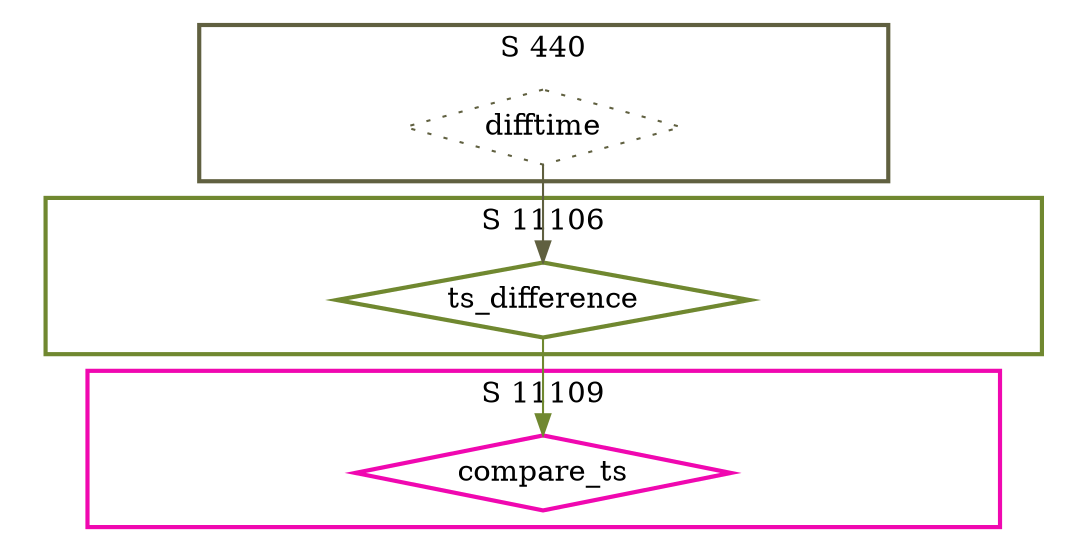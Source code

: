 digraph G {
  ratio=0.500000;
  "UV ts_difference (11106)" [shape=diamond, label="ts_difference",
                              color="#708830", style=bold];
  "UV compare_ts (11109)" [shape=diamond, label="compare_ts",
                           color="#F008B0", style=bold];
  "UV difftime (440)" [shape=diamond, label="difftime", color="#606040",
                       style=dotted];
  
  subgraph cluster_11106 { label="S 11106";
    color="#708830";
    style=bold;
    "UV ts_difference (11106)"; };
  subgraph cluster_11109 { label="S 11109";
    color="#F008B0";
    style=bold;
    "UV compare_ts (11109)"; };
  subgraph cluster_440 { label="S 440";
    color="#606040";
    style=bold;
    "UV difftime (440)"; };
  
  "UV ts_difference (11106)" -> "UV compare_ts (11109)" [color="#708830"];
  "UV difftime (440)" -> "UV ts_difference (11106)" [color="#606040"];
  
  }